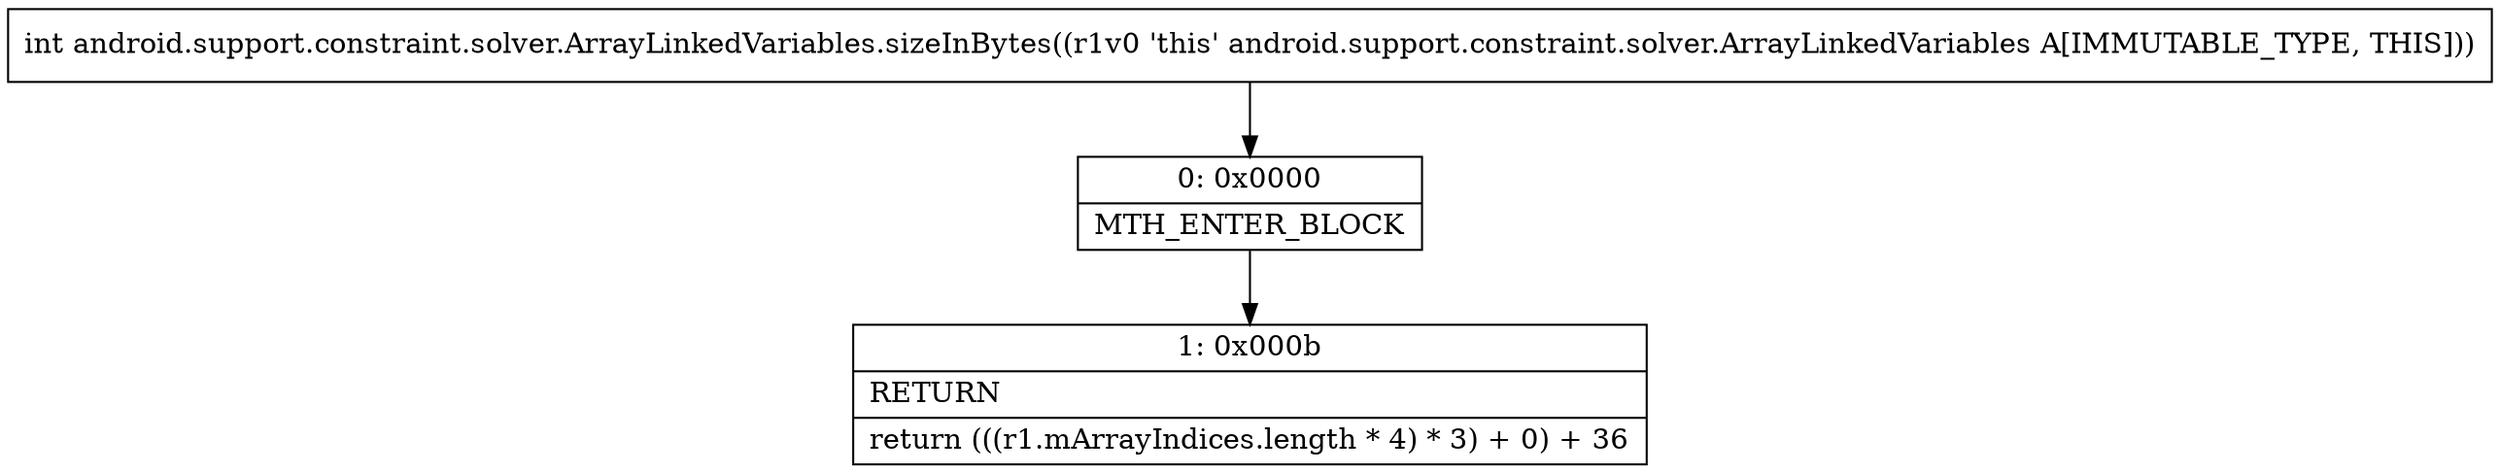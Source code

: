 digraph "CFG forandroid.support.constraint.solver.ArrayLinkedVariables.sizeInBytes()I" {
Node_0 [shape=record,label="{0\:\ 0x0000|MTH_ENTER_BLOCK\l}"];
Node_1 [shape=record,label="{1\:\ 0x000b|RETURN\l|return (((r1.mArrayIndices.length * 4) * 3) + 0) + 36\l}"];
MethodNode[shape=record,label="{int android.support.constraint.solver.ArrayLinkedVariables.sizeInBytes((r1v0 'this' android.support.constraint.solver.ArrayLinkedVariables A[IMMUTABLE_TYPE, THIS])) }"];
MethodNode -> Node_0;
Node_0 -> Node_1;
}

